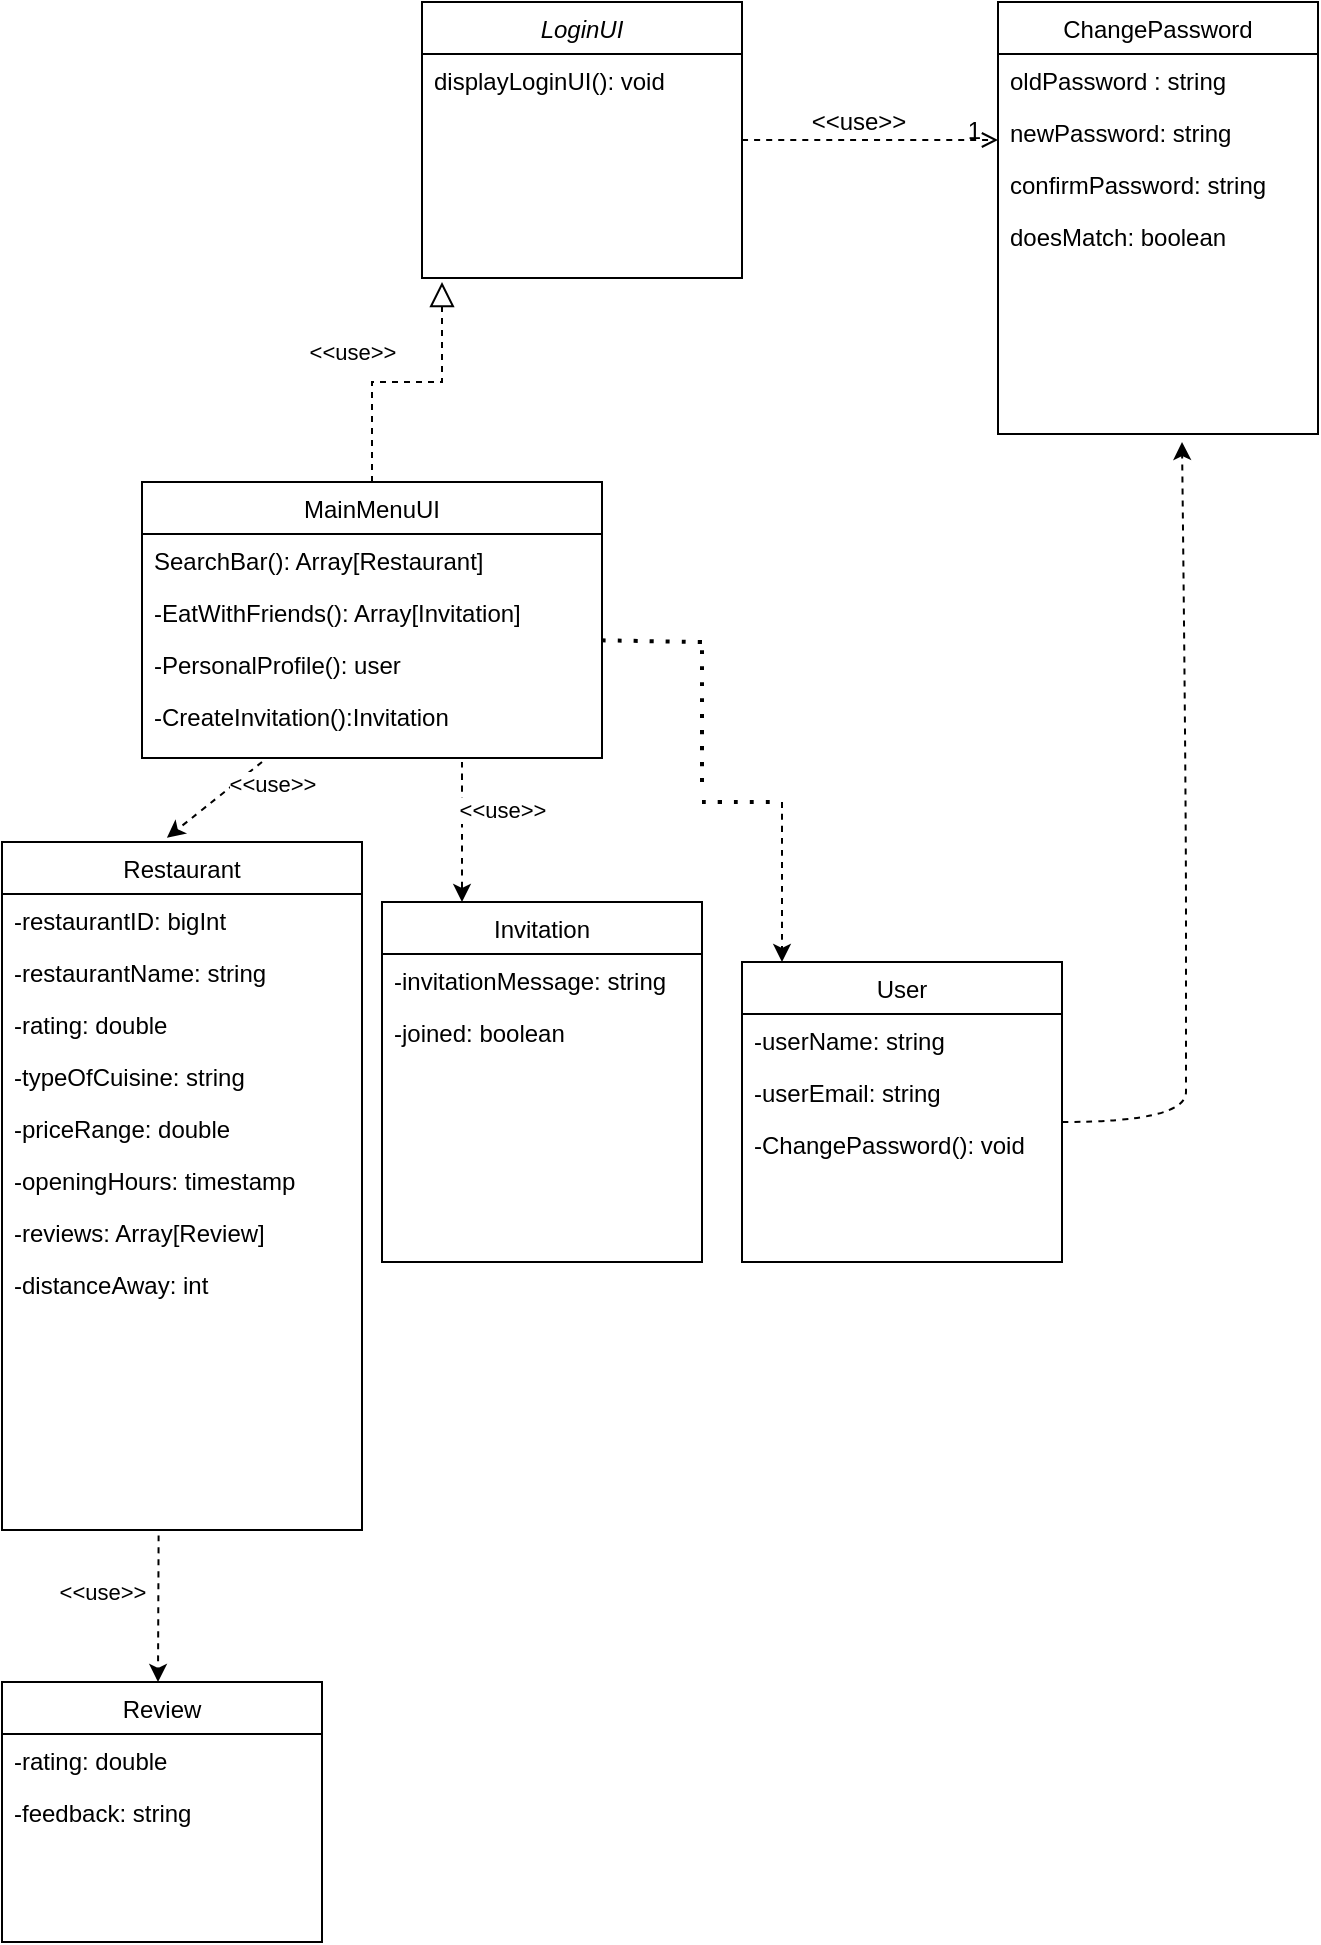 <mxfile version="20.2.7" type="google"><diagram id="C5RBs43oDa-KdzZeNtuy" name="Page-1"><mxGraphModel dx="1185" dy="655" grid="1" gridSize="10" guides="1" tooltips="1" connect="1" arrows="1" fold="1" page="1" pageScale="1" pageWidth="980" pageHeight="1390" math="0" shadow="0"><root><mxCell id="WIyWlLk6GJQsqaUBKTNV-0"/><mxCell id="WIyWlLk6GJQsqaUBKTNV-1" parent="WIyWlLk6GJQsqaUBKTNV-0"/><mxCell id="zkfFHV4jXpPFQw0GAbJ--0" value="LoginUI" style="swimlane;fontStyle=2;align=center;verticalAlign=top;childLayout=stackLayout;horizontal=1;startSize=26;horizontalStack=0;resizeParent=1;resizeLast=0;collapsible=1;marginBottom=0;rounded=0;shadow=0;strokeWidth=1;" parent="WIyWlLk6GJQsqaUBKTNV-1" vertex="1"><mxGeometry x="220" y="120" width="160" height="138" as="geometry"><mxRectangle x="230" y="140" width="160" height="26" as="alternateBounds"/></mxGeometry></mxCell><mxCell id="zkfFHV4jXpPFQw0GAbJ--1" value="displayLoginUI(): void" style="text;align=left;verticalAlign=top;spacingLeft=4;spacingRight=4;overflow=hidden;rotatable=0;points=[[0,0.5],[1,0.5]];portConstraint=eastwest;" parent="zkfFHV4jXpPFQw0GAbJ--0" vertex="1"><mxGeometry y="26" width="160" height="26" as="geometry"/></mxCell><mxCell id="zkfFHV4jXpPFQw0GAbJ--6" value="MainMenuUI" style="swimlane;fontStyle=0;align=center;verticalAlign=top;childLayout=stackLayout;horizontal=1;startSize=26;horizontalStack=0;resizeParent=1;resizeLast=0;collapsible=1;marginBottom=0;rounded=0;shadow=0;strokeWidth=1;" parent="WIyWlLk6GJQsqaUBKTNV-1" vertex="1"><mxGeometry x="80" y="360" width="230" height="138" as="geometry"><mxRectangle x="130" y="380" width="160" height="26" as="alternateBounds"/></mxGeometry></mxCell><mxCell id="zkfFHV4jXpPFQw0GAbJ--7" value="SearchBar(): Array[Restaurant]" style="text;align=left;verticalAlign=top;spacingLeft=4;spacingRight=4;overflow=hidden;rotatable=0;points=[[0,0.5],[1,0.5]];portConstraint=eastwest;" parent="zkfFHV4jXpPFQw0GAbJ--6" vertex="1"><mxGeometry y="26" width="230" height="26" as="geometry"/></mxCell><mxCell id="DRIRNpMIlCUwOk-ouw6m-12" value="-EatWithFriends(): Array[Invitation]" style="text;align=left;verticalAlign=top;spacingLeft=4;spacingRight=4;overflow=hidden;rotatable=0;points=[[0,0.5],[1,0.5]];portConstraint=eastwest;rounded=0;shadow=0;html=0;" vertex="1" parent="zkfFHV4jXpPFQw0GAbJ--6"><mxGeometry y="52" width="230" height="26" as="geometry"/></mxCell><mxCell id="DRIRNpMIlCUwOk-ouw6m-29" value="-PersonalProfile(): user" style="text;align=left;verticalAlign=top;spacingLeft=4;spacingRight=4;overflow=hidden;rotatable=0;points=[[0,0.5],[1,0.5]];portConstraint=eastwest;rounded=0;shadow=0;html=0;" vertex="1" parent="zkfFHV4jXpPFQw0GAbJ--6"><mxGeometry y="78" width="230" height="26" as="geometry"/></mxCell><mxCell id="DRIRNpMIlCUwOk-ouw6m-45" value="-CreateInvitation():Invitation" style="text;align=left;verticalAlign=top;spacingLeft=4;spacingRight=4;overflow=hidden;rotatable=0;points=[[0,0.5],[1,0.5]];portConstraint=eastwest;" vertex="1" parent="zkfFHV4jXpPFQw0GAbJ--6"><mxGeometry y="104" width="230" height="26" as="geometry"/></mxCell><mxCell id="zkfFHV4jXpPFQw0GAbJ--12" value="" style="endArrow=block;endSize=10;endFill=0;shadow=0;strokeWidth=1;rounded=0;edgeStyle=elbowEdgeStyle;elbow=vertical;dashed=1;" parent="WIyWlLk6GJQsqaUBKTNV-1" source="zkfFHV4jXpPFQw0GAbJ--6" edge="1"><mxGeometry width="160" relative="1" as="geometry"><mxPoint x="200" y="203" as="sourcePoint"/><mxPoint x="230" y="260" as="targetPoint"/></mxGeometry></mxCell><mxCell id="DRIRNpMIlCUwOk-ouw6m-3" value="&amp;lt;&amp;lt;use&amp;gt;&amp;gt;" style="edgeLabel;html=1;align=center;verticalAlign=middle;resizable=0;points=[];" vertex="1" connectable="0" parent="zkfFHV4jXpPFQw0GAbJ--12"><mxGeometry x="-0.366" y="1" relative="1" as="geometry"><mxPoint x="-9" y="-22" as="offset"/></mxGeometry></mxCell><mxCell id="zkfFHV4jXpPFQw0GAbJ--17" value="ChangePassword" style="swimlane;fontStyle=0;align=center;verticalAlign=top;childLayout=stackLayout;horizontal=1;startSize=26;horizontalStack=0;resizeParent=1;resizeLast=0;collapsible=1;marginBottom=0;rounded=0;shadow=0;strokeWidth=1;" parent="WIyWlLk6GJQsqaUBKTNV-1" vertex="1"><mxGeometry x="508" y="120" width="160" height="216" as="geometry"><mxRectangle x="550" y="140" width="160" height="26" as="alternateBounds"/></mxGeometry></mxCell><mxCell id="zkfFHV4jXpPFQw0GAbJ--18" value="oldPassword : string" style="text;align=left;verticalAlign=top;spacingLeft=4;spacingRight=4;overflow=hidden;rotatable=0;points=[[0,0.5],[1,0.5]];portConstraint=eastwest;" parent="zkfFHV4jXpPFQw0GAbJ--17" vertex="1"><mxGeometry y="26" width="160" height="26" as="geometry"/></mxCell><mxCell id="zkfFHV4jXpPFQw0GAbJ--21" value="newPassword: string" style="text;align=left;verticalAlign=top;spacingLeft=4;spacingRight=4;overflow=hidden;rotatable=0;points=[[0,0.5],[1,0.5]];portConstraint=eastwest;rounded=0;shadow=0;html=0;" parent="zkfFHV4jXpPFQw0GAbJ--17" vertex="1"><mxGeometry y="52" width="160" height="26" as="geometry"/></mxCell><mxCell id="zkfFHV4jXpPFQw0GAbJ--22" value="confirmPassword: string" style="text;align=left;verticalAlign=top;spacingLeft=4;spacingRight=4;overflow=hidden;rotatable=0;points=[[0,0.5],[1,0.5]];portConstraint=eastwest;rounded=0;shadow=0;html=0;" parent="zkfFHV4jXpPFQw0GAbJ--17" vertex="1"><mxGeometry y="78" width="160" height="26" as="geometry"/></mxCell><mxCell id="DRIRNpMIlCUwOk-ouw6m-44" value="doesMatch: boolean" style="text;align=left;verticalAlign=top;spacingLeft=4;spacingRight=4;overflow=hidden;rotatable=0;points=[[0,0.5],[1,0.5]];portConstraint=eastwest;rounded=0;shadow=0;html=0;" vertex="1" parent="zkfFHV4jXpPFQw0GAbJ--17"><mxGeometry y="104" width="160" height="26" as="geometry"/></mxCell><mxCell id="zkfFHV4jXpPFQw0GAbJ--26" value="" style="endArrow=open;shadow=0;strokeWidth=1;endFill=1;edgeStyle=elbowEdgeStyle;elbow=vertical;strokeColor=default;curved=1;dashed=1;" parent="WIyWlLk6GJQsqaUBKTNV-1" source="zkfFHV4jXpPFQw0GAbJ--0" target="zkfFHV4jXpPFQw0GAbJ--17" edge="1"><mxGeometry x="0.5" y="41" relative="1" as="geometry"><mxPoint x="380" y="192" as="sourcePoint"/><mxPoint x="540" y="192" as="targetPoint"/><mxPoint x="-40" y="32" as="offset"/></mxGeometry></mxCell><mxCell id="zkfFHV4jXpPFQw0GAbJ--28" value="1" style="resizable=0;align=right;verticalAlign=bottom;labelBackgroundColor=none;fontSize=12;" parent="zkfFHV4jXpPFQw0GAbJ--26" connectable="0" vertex="1"><mxGeometry x="1" relative="1" as="geometry"><mxPoint x="-7" y="4" as="offset"/></mxGeometry></mxCell><mxCell id="zkfFHV4jXpPFQw0GAbJ--29" value="&amp;lt;&amp;lt;use&amp;gt;&amp;gt;" style="text;html=1;resizable=0;points=[];;align=center;verticalAlign=middle;labelBackgroundColor=none;rounded=0;shadow=0;strokeWidth=1;fontSize=12;" parent="zkfFHV4jXpPFQw0GAbJ--26" vertex="1" connectable="0"><mxGeometry x="0.5" y="49" relative="1" as="geometry"><mxPoint x="-38" y="40" as="offset"/></mxGeometry></mxCell><mxCell id="DRIRNpMIlCUwOk-ouw6m-4" value="" style="endArrow=classic;html=1;dashed=1;strokeColor=default;curved=1;entryX=0.458;entryY=-0.006;entryDx=0;entryDy=0;entryPerimeter=0;" edge="1" parent="WIyWlLk6GJQsqaUBKTNV-1" target="DRIRNpMIlCUwOk-ouw6m-5"><mxGeometry width="50" height="50" relative="1" as="geometry"><mxPoint x="140" y="500" as="sourcePoint"/><mxPoint x="140" y="550" as="targetPoint"/></mxGeometry></mxCell><mxCell id="DRIRNpMIlCUwOk-ouw6m-11" value="&amp;lt;&amp;lt;use&amp;gt;&amp;gt;" style="edgeLabel;html=1;align=center;verticalAlign=middle;resizable=0;points=[];" vertex="1" connectable="0" parent="DRIRNpMIlCUwOk-ouw6m-4"><mxGeometry x="-0.333" y="-2" relative="1" as="geometry"><mxPoint x="22" as="offset"/></mxGeometry></mxCell><mxCell id="DRIRNpMIlCUwOk-ouw6m-5" value="Restaurant" style="swimlane;fontStyle=0;align=center;verticalAlign=top;childLayout=stackLayout;horizontal=1;startSize=26;horizontalStack=0;resizeParent=1;resizeLast=0;collapsible=1;marginBottom=0;rounded=0;shadow=0;strokeWidth=1;" vertex="1" parent="WIyWlLk6GJQsqaUBKTNV-1"><mxGeometry x="10" y="540" width="180" height="344" as="geometry"><mxRectangle x="130" y="380" width="160" height="26" as="alternateBounds"/></mxGeometry></mxCell><mxCell id="DRIRNpMIlCUwOk-ouw6m-6" value="-restaurantID: bigInt" style="text;align=left;verticalAlign=top;spacingLeft=4;spacingRight=4;overflow=hidden;rotatable=0;points=[[0,0.5],[1,0.5]];portConstraint=eastwest;" vertex="1" parent="DRIRNpMIlCUwOk-ouw6m-5"><mxGeometry y="26" width="180" height="26" as="geometry"/></mxCell><mxCell id="DRIRNpMIlCUwOk-ouw6m-8" value="-restaurantName: string" style="text;align=left;verticalAlign=top;spacingLeft=4;spacingRight=4;overflow=hidden;rotatable=0;points=[[0,0.5],[1,0.5]];portConstraint=eastwest;rounded=0;shadow=0;html=0;" vertex="1" parent="DRIRNpMIlCUwOk-ouw6m-5"><mxGeometry y="52" width="180" height="26" as="geometry"/></mxCell><mxCell id="DRIRNpMIlCUwOk-ouw6m-9" value="-rating: double" style="text;align=left;verticalAlign=top;spacingLeft=4;spacingRight=4;overflow=hidden;rotatable=0;points=[[0,0.5],[1,0.5]];portConstraint=eastwest;rounded=0;shadow=0;html=0;" vertex="1" parent="DRIRNpMIlCUwOk-ouw6m-5"><mxGeometry y="78" width="180" height="26" as="geometry"/></mxCell><mxCell id="DRIRNpMIlCUwOk-ouw6m-13" value="-typeOfCuisine: string" style="text;align=left;verticalAlign=top;spacingLeft=4;spacingRight=4;overflow=hidden;rotatable=0;points=[[0,0.5],[1,0.5]];portConstraint=eastwest;rounded=0;shadow=0;html=0;" vertex="1" parent="DRIRNpMIlCUwOk-ouw6m-5"><mxGeometry y="104" width="180" height="26" as="geometry"/></mxCell><mxCell id="DRIRNpMIlCUwOk-ouw6m-14" value="-priceRange: double" style="text;align=left;verticalAlign=top;spacingLeft=4;spacingRight=4;overflow=hidden;rotatable=0;points=[[0,0.5],[1,0.5]];portConstraint=eastwest;rounded=0;shadow=0;html=0;" vertex="1" parent="DRIRNpMIlCUwOk-ouw6m-5"><mxGeometry y="130" width="180" height="26" as="geometry"/></mxCell><mxCell id="DRIRNpMIlCUwOk-ouw6m-16" value="-openingHours: timestamp" style="text;align=left;verticalAlign=top;spacingLeft=4;spacingRight=4;overflow=hidden;rotatable=0;points=[[0,0.5],[1,0.5]];portConstraint=eastwest;rounded=0;shadow=0;html=0;" vertex="1" parent="DRIRNpMIlCUwOk-ouw6m-5"><mxGeometry y="156" width="180" height="26" as="geometry"/></mxCell><mxCell id="DRIRNpMIlCUwOk-ouw6m-15" value="-reviews: Array[Review]" style="text;align=left;verticalAlign=top;spacingLeft=4;spacingRight=4;overflow=hidden;rotatable=0;points=[[0,0.5],[1,0.5]];portConstraint=eastwest;rounded=0;shadow=0;html=0;" vertex="1" parent="DRIRNpMIlCUwOk-ouw6m-5"><mxGeometry y="182" width="180" height="26" as="geometry"/></mxCell><mxCell id="DRIRNpMIlCUwOk-ouw6m-10" value="-distanceAway: int" style="text;align=left;verticalAlign=top;spacingLeft=4;spacingRight=4;overflow=hidden;rotatable=0;points=[[0,0.5],[1,0.5]];portConstraint=eastwest;rounded=0;shadow=0;html=0;" vertex="1" parent="DRIRNpMIlCUwOk-ouw6m-5"><mxGeometry y="208" width="180" height="136" as="geometry"/></mxCell><mxCell id="DRIRNpMIlCUwOk-ouw6m-17" value="" style="endArrow=classic;html=1;dashed=1;strokeColor=default;curved=1;exitX=0.435;exitY=1.02;exitDx=0;exitDy=0;exitPerimeter=0;" edge="1" parent="WIyWlLk6GJQsqaUBKTNV-1" source="DRIRNpMIlCUwOk-ouw6m-10"><mxGeometry width="50" height="50" relative="1" as="geometry"><mxPoint x="390" y="850" as="sourcePoint"/><mxPoint x="88" y="960" as="targetPoint"/></mxGeometry></mxCell><mxCell id="DRIRNpMIlCUwOk-ouw6m-18" value="&amp;lt;&amp;lt;use&amp;gt;&amp;gt;" style="edgeLabel;html=1;align=center;verticalAlign=middle;resizable=0;points=[];" vertex="1" connectable="0" parent="DRIRNpMIlCUwOk-ouw6m-17"><mxGeometry x="-0.228" y="2" relative="1" as="geometry"><mxPoint x="-30" as="offset"/></mxGeometry></mxCell><mxCell id="DRIRNpMIlCUwOk-ouw6m-19" value="Review" style="swimlane;fontStyle=0;align=center;verticalAlign=top;childLayout=stackLayout;horizontal=1;startSize=26;horizontalStack=0;resizeParent=1;resizeLast=0;collapsible=1;marginBottom=0;rounded=0;shadow=0;strokeWidth=1;" vertex="1" parent="WIyWlLk6GJQsqaUBKTNV-1"><mxGeometry x="10" y="960" width="160" height="130" as="geometry"><mxRectangle x="340" y="380" width="170" height="26" as="alternateBounds"/></mxGeometry></mxCell><mxCell id="DRIRNpMIlCUwOk-ouw6m-20" value="-rating: double" style="text;align=left;verticalAlign=top;spacingLeft=4;spacingRight=4;overflow=hidden;rotatable=0;points=[[0,0.5],[1,0.5]];portConstraint=eastwest;" vertex="1" parent="DRIRNpMIlCUwOk-ouw6m-19"><mxGeometry y="26" width="160" height="26" as="geometry"/></mxCell><mxCell id="DRIRNpMIlCUwOk-ouw6m-22" value="-feedback: string" style="text;align=left;verticalAlign=top;spacingLeft=4;spacingRight=4;overflow=hidden;rotatable=0;points=[[0,0.5],[1,0.5]];portConstraint=eastwest;" vertex="1" parent="DRIRNpMIlCUwOk-ouw6m-19"><mxGeometry y="52" width="160" height="26" as="geometry"/></mxCell><mxCell id="DRIRNpMIlCUwOk-ouw6m-23" value="" style="endArrow=classic;html=1;dashed=1;strokeColor=default;curved=1;" edge="1" parent="WIyWlLk6GJQsqaUBKTNV-1"><mxGeometry width="50" height="50" relative="1" as="geometry"><mxPoint x="240" y="500" as="sourcePoint"/><mxPoint x="240" y="570" as="targetPoint"/></mxGeometry></mxCell><mxCell id="DRIRNpMIlCUwOk-ouw6m-24" value="&amp;lt;&amp;lt;use&amp;gt;&amp;gt;" style="edgeLabel;html=1;align=center;verticalAlign=middle;resizable=0;points=[];" vertex="1" connectable="0" parent="DRIRNpMIlCUwOk-ouw6m-23"><mxGeometry x="-0.309" y="-1" relative="1" as="geometry"><mxPoint x="21" as="offset"/></mxGeometry></mxCell><mxCell id="DRIRNpMIlCUwOk-ouw6m-25" value="Invitation" style="swimlane;fontStyle=0;align=center;verticalAlign=top;childLayout=stackLayout;horizontal=1;startSize=26;horizontalStack=0;resizeParent=1;resizeLast=0;collapsible=1;marginBottom=0;rounded=0;shadow=0;strokeWidth=1;" vertex="1" parent="WIyWlLk6GJQsqaUBKTNV-1"><mxGeometry x="200" y="570" width="160" height="180" as="geometry"><mxRectangle x="340" y="380" width="170" height="26" as="alternateBounds"/></mxGeometry></mxCell><mxCell id="DRIRNpMIlCUwOk-ouw6m-26" value="-invitationMessage: string" style="text;align=left;verticalAlign=top;spacingLeft=4;spacingRight=4;overflow=hidden;rotatable=0;points=[[0,0.5],[1,0.5]];portConstraint=eastwest;" vertex="1" parent="DRIRNpMIlCUwOk-ouw6m-25"><mxGeometry y="26" width="160" height="26" as="geometry"/></mxCell><mxCell id="DRIRNpMIlCUwOk-ouw6m-28" value="-joined: boolean" style="text;align=left;verticalAlign=top;spacingLeft=4;spacingRight=4;overflow=hidden;rotatable=0;points=[[0,0.5],[1,0.5]];portConstraint=eastwest;" vertex="1" parent="DRIRNpMIlCUwOk-ouw6m-25"><mxGeometry y="52" width="160" height="26" as="geometry"/></mxCell><mxCell id="DRIRNpMIlCUwOk-ouw6m-30" value="" style="endArrow=none;dashed=1;html=1;dashPattern=1 3;strokeWidth=2;curved=1;exitX=1;exitY=0.045;exitDx=0;exitDy=0;exitPerimeter=0;" edge="1" parent="WIyWlLk6GJQsqaUBKTNV-1" source="DRIRNpMIlCUwOk-ouw6m-29"><mxGeometry width="50" height="50" relative="1" as="geometry"><mxPoint x="390" y="520" as="sourcePoint"/><mxPoint x="360" y="440" as="targetPoint"/></mxGeometry></mxCell><mxCell id="DRIRNpMIlCUwOk-ouw6m-31" value="" style="endArrow=none;dashed=1;html=1;dashPattern=1 3;strokeWidth=2;curved=1;" edge="1" parent="WIyWlLk6GJQsqaUBKTNV-1"><mxGeometry width="50" height="50" relative="1" as="geometry"><mxPoint x="360" y="510" as="sourcePoint"/><mxPoint x="360" y="440" as="targetPoint"/></mxGeometry></mxCell><mxCell id="DRIRNpMIlCUwOk-ouw6m-32" value="" style="endArrow=none;dashed=1;html=1;dashPattern=1 3;strokeWidth=2;curved=1;" edge="1" parent="WIyWlLk6GJQsqaUBKTNV-1"><mxGeometry width="50" height="50" relative="1" as="geometry"><mxPoint x="360" y="520" as="sourcePoint"/><mxPoint x="400" y="520" as="targetPoint"/></mxGeometry></mxCell><mxCell id="DRIRNpMIlCUwOk-ouw6m-34" value="" style="endArrow=classic;html=1;dashed=1;strokeColor=default;curved=1;" edge="1" parent="WIyWlLk6GJQsqaUBKTNV-1"><mxGeometry width="50" height="50" relative="1" as="geometry"><mxPoint x="400" y="520" as="sourcePoint"/><mxPoint x="400" y="600" as="targetPoint"/></mxGeometry></mxCell><mxCell id="DRIRNpMIlCUwOk-ouw6m-35" value="User" style="swimlane;fontStyle=0;align=center;verticalAlign=top;childLayout=stackLayout;horizontal=1;startSize=26;horizontalStack=0;resizeParent=1;resizeLast=0;collapsible=1;marginBottom=0;rounded=0;shadow=0;strokeWidth=1;" vertex="1" parent="WIyWlLk6GJQsqaUBKTNV-1"><mxGeometry x="380" y="600" width="160" height="150" as="geometry"><mxRectangle x="340" y="380" width="170" height="26" as="alternateBounds"/></mxGeometry></mxCell><mxCell id="DRIRNpMIlCUwOk-ouw6m-36" value="-userName: string" style="text;align=left;verticalAlign=top;spacingLeft=4;spacingRight=4;overflow=hidden;rotatable=0;points=[[0,0.5],[1,0.5]];portConstraint=eastwest;" vertex="1" parent="DRIRNpMIlCUwOk-ouw6m-35"><mxGeometry y="26" width="160" height="26" as="geometry"/></mxCell><mxCell id="DRIRNpMIlCUwOk-ouw6m-39" value="-userEmail: string" style="text;align=left;verticalAlign=top;spacingLeft=4;spacingRight=4;overflow=hidden;rotatable=0;points=[[0,0.5],[1,0.5]];portConstraint=eastwest;" vertex="1" parent="DRIRNpMIlCUwOk-ouw6m-35"><mxGeometry y="52" width="160" height="26" as="geometry"/></mxCell><mxCell id="DRIRNpMIlCUwOk-ouw6m-40" value="-ChangePassword(): void" style="text;align=left;verticalAlign=top;spacingLeft=4;spacingRight=4;overflow=hidden;rotatable=0;points=[[0,0.5],[1,0.5]];portConstraint=eastwest;" vertex="1" parent="DRIRNpMIlCUwOk-ouw6m-35"><mxGeometry y="78" width="160" height="26" as="geometry"/></mxCell><mxCell id="DRIRNpMIlCUwOk-ouw6m-42" value="" style="endArrow=classic;html=1;dashed=1;strokeColor=default;curved=1;" edge="1" parent="WIyWlLk6GJQsqaUBKTNV-1"><mxGeometry width="50" height="50" relative="1" as="geometry"><mxPoint x="540" y="680" as="sourcePoint"/><mxPoint x="600" y="340" as="targetPoint"/><Array as="points"><mxPoint x="602" y="680"/><mxPoint x="602" y="650"/><mxPoint x="602" y="510"/></Array></mxGeometry></mxCell></root></mxGraphModel></diagram></mxfile>
